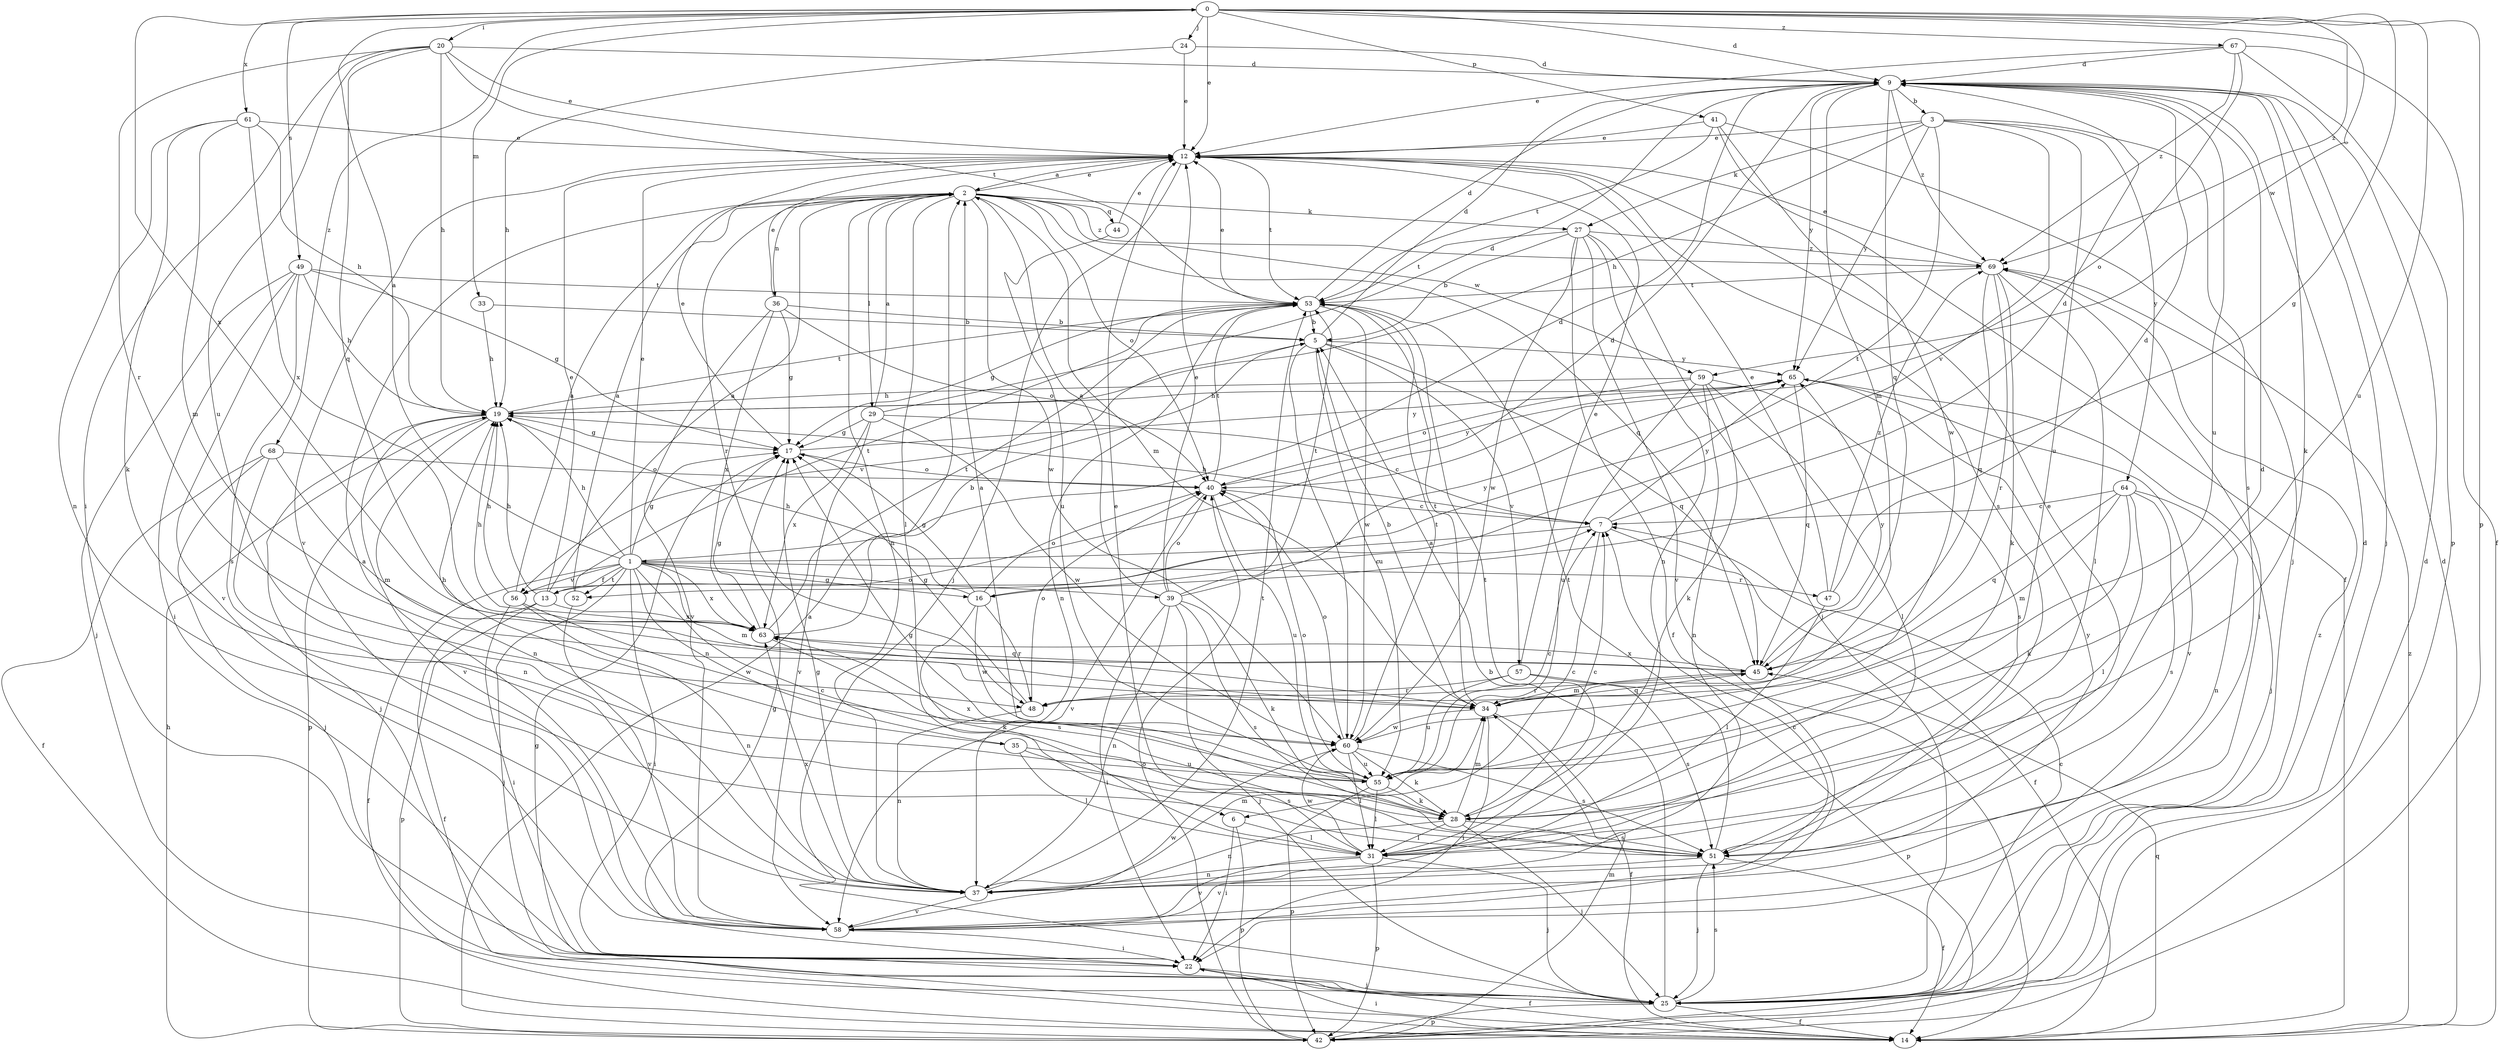 strict digraph  {
0;
1;
2;
3;
5;
6;
7;
9;
12;
13;
14;
16;
17;
19;
20;
22;
24;
25;
27;
28;
29;
31;
33;
34;
35;
36;
37;
39;
40;
41;
42;
44;
45;
47;
48;
49;
51;
52;
53;
55;
56;
57;
58;
59;
60;
61;
63;
64;
65;
67;
68;
69;
0 -> 9  [label=d];
0 -> 12  [label=e];
0 -> 16  [label=g];
0 -> 20  [label=i];
0 -> 24  [label=j];
0 -> 33  [label=m];
0 -> 41  [label=p];
0 -> 42  [label=p];
0 -> 49  [label=s];
0 -> 55  [label=u];
0 -> 59  [label=w];
0 -> 61  [label=x];
0 -> 63  [label=x];
0 -> 67  [label=z];
0 -> 68  [label=z];
0 -> 69  [label=z];
1 -> 0  [label=a];
1 -> 6  [label=c];
1 -> 9  [label=d];
1 -> 12  [label=e];
1 -> 13  [label=f];
1 -> 14  [label=f];
1 -> 16  [label=g];
1 -> 17  [label=g];
1 -> 19  [label=h];
1 -> 22  [label=i];
1 -> 25  [label=j];
1 -> 34  [label=m];
1 -> 35  [label=n];
1 -> 39  [label=o];
1 -> 47  [label=r];
1 -> 52  [label=t];
1 -> 56  [label=v];
1 -> 63  [label=x];
2 -> 12  [label=e];
2 -> 27  [label=k];
2 -> 29  [label=l];
2 -> 31  [label=l];
2 -> 34  [label=m];
2 -> 36  [label=n];
2 -> 37  [label=n];
2 -> 40  [label=o];
2 -> 44  [label=q];
2 -> 45  [label=q];
2 -> 48  [label=r];
2 -> 59  [label=w];
2 -> 60  [label=w];
2 -> 69  [label=z];
3 -> 12  [label=e];
3 -> 19  [label=h];
3 -> 27  [label=k];
3 -> 51  [label=s];
3 -> 52  [label=t];
3 -> 55  [label=u];
3 -> 56  [label=v];
3 -> 64  [label=y];
3 -> 65  [label=y];
5 -> 9  [label=d];
5 -> 45  [label=q];
5 -> 55  [label=u];
5 -> 56  [label=v];
5 -> 57  [label=v];
5 -> 60  [label=w];
5 -> 65  [label=y];
6 -> 22  [label=i];
6 -> 31  [label=l];
6 -> 42  [label=p];
7 -> 1  [label=a];
7 -> 6  [label=c];
7 -> 9  [label=d];
7 -> 14  [label=f];
7 -> 19  [label=h];
7 -> 65  [label=y];
9 -> 3  [label=b];
9 -> 25  [label=j];
9 -> 28  [label=k];
9 -> 34  [label=m];
9 -> 45  [label=q];
9 -> 55  [label=u];
9 -> 65  [label=y];
9 -> 69  [label=z];
12 -> 2  [label=a];
12 -> 25  [label=j];
12 -> 51  [label=s];
12 -> 53  [label=t];
12 -> 58  [label=v];
13 -> 2  [label=a];
13 -> 9  [label=d];
13 -> 12  [label=e];
13 -> 14  [label=f];
13 -> 19  [label=h];
13 -> 42  [label=p];
13 -> 63  [label=x];
14 -> 9  [label=d];
14 -> 17  [label=g];
14 -> 22  [label=i];
14 -> 45  [label=q];
14 -> 69  [label=z];
16 -> 7  [label=c];
16 -> 17  [label=g];
16 -> 19  [label=h];
16 -> 40  [label=o];
16 -> 48  [label=r];
16 -> 51  [label=s];
16 -> 60  [label=w];
17 -> 12  [label=e];
17 -> 40  [label=o];
17 -> 65  [label=y];
19 -> 17  [label=g];
19 -> 25  [label=j];
19 -> 37  [label=n];
19 -> 42  [label=p];
19 -> 53  [label=t];
19 -> 58  [label=v];
20 -> 9  [label=d];
20 -> 12  [label=e];
20 -> 19  [label=h];
20 -> 22  [label=i];
20 -> 45  [label=q];
20 -> 48  [label=r];
20 -> 53  [label=t];
20 -> 55  [label=u];
22 -> 14  [label=f];
22 -> 17  [label=g];
22 -> 25  [label=j];
24 -> 9  [label=d];
24 -> 12  [label=e];
24 -> 19  [label=h];
25 -> 5  [label=b];
25 -> 7  [label=c];
25 -> 9  [label=d];
25 -> 14  [label=f];
25 -> 42  [label=p];
25 -> 51  [label=s];
25 -> 69  [label=z];
27 -> 5  [label=b];
27 -> 14  [label=f];
27 -> 25  [label=j];
27 -> 37  [label=n];
27 -> 53  [label=t];
27 -> 58  [label=v];
27 -> 60  [label=w];
27 -> 69  [label=z];
28 -> 7  [label=c];
28 -> 17  [label=g];
28 -> 25  [label=j];
28 -> 31  [label=l];
28 -> 34  [label=m];
28 -> 37  [label=n];
28 -> 51  [label=s];
29 -> 2  [label=a];
29 -> 7  [label=c];
29 -> 9  [label=d];
29 -> 17  [label=g];
29 -> 58  [label=v];
29 -> 60  [label=w];
29 -> 63  [label=x];
31 -> 9  [label=d];
31 -> 12  [label=e];
31 -> 25  [label=j];
31 -> 37  [label=n];
31 -> 42  [label=p];
31 -> 53  [label=t];
31 -> 58  [label=v];
31 -> 60  [label=w];
33 -> 5  [label=b];
33 -> 19  [label=h];
34 -> 5  [label=b];
34 -> 14  [label=f];
34 -> 22  [label=i];
34 -> 45  [label=q];
34 -> 53  [label=t];
34 -> 60  [label=w];
35 -> 19  [label=h];
35 -> 31  [label=l];
35 -> 51  [label=s];
35 -> 55  [label=u];
36 -> 5  [label=b];
36 -> 12  [label=e];
36 -> 17  [label=g];
36 -> 40  [label=o];
36 -> 58  [label=v];
36 -> 63  [label=x];
37 -> 17  [label=g];
37 -> 34  [label=m];
37 -> 53  [label=t];
37 -> 58  [label=v];
37 -> 63  [label=x];
37 -> 65  [label=y];
39 -> 2  [label=a];
39 -> 12  [label=e];
39 -> 22  [label=i];
39 -> 25  [label=j];
39 -> 28  [label=k];
39 -> 37  [label=n];
39 -> 40  [label=o];
39 -> 51  [label=s];
39 -> 53  [label=t];
39 -> 65  [label=y];
40 -> 7  [label=c];
40 -> 53  [label=t];
40 -> 55  [label=u];
40 -> 58  [label=v];
40 -> 65  [label=y];
41 -> 12  [label=e];
41 -> 14  [label=f];
41 -> 25  [label=j];
41 -> 53  [label=t];
41 -> 60  [label=w];
42 -> 2  [label=a];
42 -> 9  [label=d];
42 -> 19  [label=h];
42 -> 34  [label=m];
42 -> 40  [label=o];
44 -> 12  [label=e];
44 -> 55  [label=u];
45 -> 34  [label=m];
45 -> 48  [label=r];
45 -> 63  [label=x];
45 -> 65  [label=y];
47 -> 9  [label=d];
47 -> 12  [label=e];
47 -> 31  [label=l];
47 -> 69  [label=z];
48 -> 17  [label=g];
48 -> 37  [label=n];
48 -> 40  [label=o];
49 -> 17  [label=g];
49 -> 19  [label=h];
49 -> 22  [label=i];
49 -> 25  [label=j];
49 -> 51  [label=s];
49 -> 53  [label=t];
49 -> 58  [label=v];
51 -> 12  [label=e];
51 -> 14  [label=f];
51 -> 25  [label=j];
51 -> 53  [label=t];
51 -> 58  [label=v];
52 -> 2  [label=a];
52 -> 53  [label=t];
52 -> 58  [label=v];
53 -> 5  [label=b];
53 -> 9  [label=d];
53 -> 12  [label=e];
53 -> 17  [label=g];
53 -> 37  [label=n];
53 -> 60  [label=w];
55 -> 2  [label=a];
55 -> 7  [label=c];
55 -> 28  [label=k];
55 -> 31  [label=l];
55 -> 40  [label=o];
55 -> 42  [label=p];
55 -> 63  [label=x];
56 -> 2  [label=a];
56 -> 19  [label=h];
56 -> 22  [label=i];
56 -> 37  [label=n];
56 -> 60  [label=w];
57 -> 12  [label=e];
57 -> 42  [label=p];
57 -> 48  [label=r];
57 -> 51  [label=s];
57 -> 55  [label=u];
58 -> 2  [label=a];
58 -> 7  [label=c];
58 -> 22  [label=i];
58 -> 60  [label=w];
59 -> 19  [label=h];
59 -> 28  [label=k];
59 -> 31  [label=l];
59 -> 37  [label=n];
59 -> 40  [label=o];
59 -> 51  [label=s];
59 -> 55  [label=u];
60 -> 28  [label=k];
60 -> 31  [label=l];
60 -> 40  [label=o];
60 -> 51  [label=s];
60 -> 53  [label=t];
60 -> 55  [label=u];
61 -> 12  [label=e];
61 -> 19  [label=h];
61 -> 28  [label=k];
61 -> 34  [label=m];
61 -> 37  [label=n];
61 -> 63  [label=x];
63 -> 5  [label=b];
63 -> 17  [label=g];
63 -> 19  [label=h];
63 -> 28  [label=k];
63 -> 45  [label=q];
63 -> 53  [label=t];
64 -> 7  [label=c];
64 -> 28  [label=k];
64 -> 31  [label=l];
64 -> 34  [label=m];
64 -> 37  [label=n];
64 -> 45  [label=q];
64 -> 51  [label=s];
65 -> 19  [label=h];
65 -> 25  [label=j];
65 -> 45  [label=q];
65 -> 58  [label=v];
67 -> 9  [label=d];
67 -> 12  [label=e];
67 -> 14  [label=f];
67 -> 40  [label=o];
67 -> 42  [label=p];
67 -> 69  [label=z];
68 -> 14  [label=f];
68 -> 25  [label=j];
68 -> 34  [label=m];
68 -> 37  [label=n];
68 -> 40  [label=o];
69 -> 12  [label=e];
69 -> 22  [label=i];
69 -> 28  [label=k];
69 -> 31  [label=l];
69 -> 45  [label=q];
69 -> 48  [label=r];
69 -> 53  [label=t];
}
